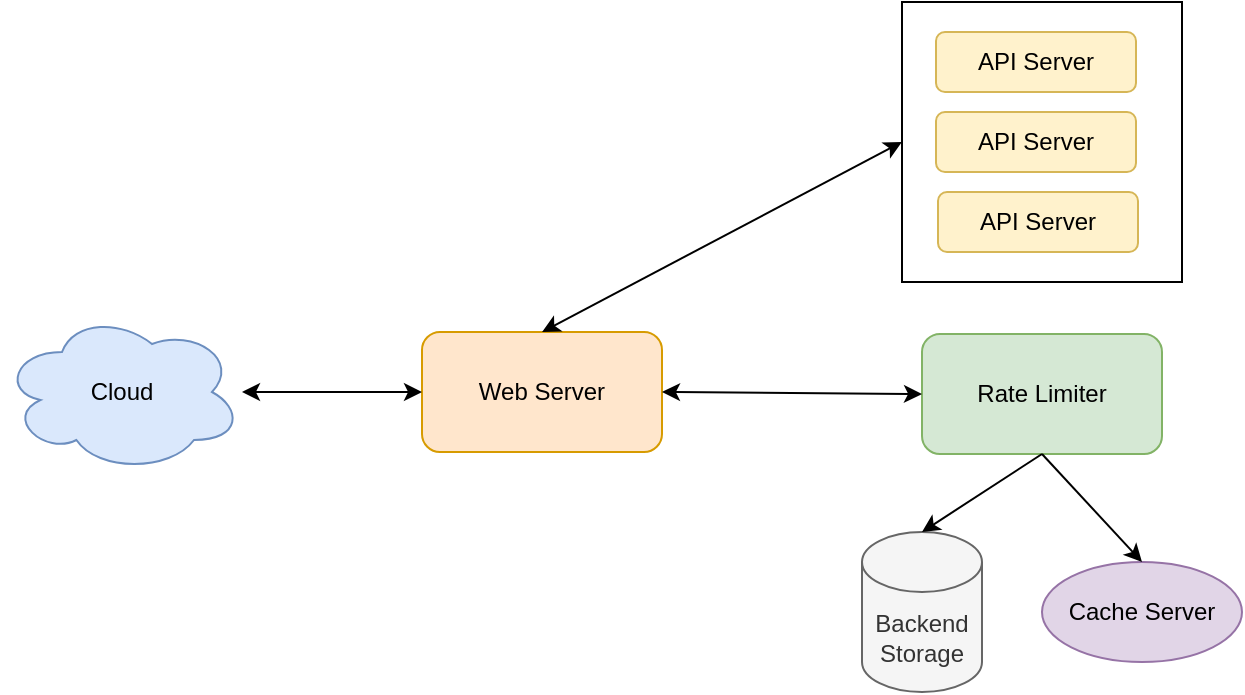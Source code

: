 <mxfile version="18.2.0" type="device"><diagram id="k4TaxUsRFlzONZEYRfw1" name="Page-1"><mxGraphModel dx="786" dy="349" grid="1" gridSize="10" guides="1" tooltips="1" connect="1" arrows="1" fold="1" page="1" pageScale="1" pageWidth="850" pageHeight="1100" math="0" shadow="0"><root><mxCell id="0"/><mxCell id="1" parent="0"/><mxCell id="JYroTcW9dvYd4WRTN6pH-9" value="" style="whiteSpace=wrap;html=1;aspect=fixed;" vertex="1" parent="1"><mxGeometry x="460" y="25" width="140" height="140" as="geometry"/></mxCell><mxCell id="JYroTcW9dvYd4WRTN6pH-1" value="Cloud" style="ellipse;shape=cloud;whiteSpace=wrap;html=1;fillColor=#dae8fc;strokeColor=#6c8ebf;" vertex="1" parent="1"><mxGeometry x="10" y="180" width="120" height="80" as="geometry"/></mxCell><mxCell id="JYroTcW9dvYd4WRTN6pH-2" value="Web Server" style="rounded=1;whiteSpace=wrap;html=1;fillColor=#ffe6cc;strokeColor=#d79b00;" vertex="1" parent="1"><mxGeometry x="220" y="190" width="120" height="60" as="geometry"/></mxCell><mxCell id="JYroTcW9dvYd4WRTN6pH-3" value="" style="endArrow=classic;startArrow=classic;html=1;rounded=0;" edge="1" parent="1" source="JYroTcW9dvYd4WRTN6pH-1" target="JYroTcW9dvYd4WRTN6pH-2"><mxGeometry width="50" height="50" relative="1" as="geometry"><mxPoint x="380" y="250" as="sourcePoint"/><mxPoint x="430" y="200" as="targetPoint"/></mxGeometry></mxCell><mxCell id="JYroTcW9dvYd4WRTN6pH-4" value="Rate Limiter" style="rounded=1;whiteSpace=wrap;html=1;fillColor=#d5e8d4;strokeColor=#82b366;" vertex="1" parent="1"><mxGeometry x="470" y="191" width="120" height="60" as="geometry"/></mxCell><mxCell id="JYroTcW9dvYd4WRTN6pH-5" value="" style="endArrow=classic;startArrow=classic;html=1;rounded=0;entryX=0;entryY=0.5;entryDx=0;entryDy=0;exitX=1;exitY=0.5;exitDx=0;exitDy=0;" edge="1" parent="1" source="JYroTcW9dvYd4WRTN6pH-2" target="JYroTcW9dvYd4WRTN6pH-4"><mxGeometry width="50" height="50" relative="1" as="geometry"><mxPoint x="139.996" y="230.462" as="sourcePoint"/><mxPoint x="210" y="231.368" as="targetPoint"/></mxGeometry></mxCell><mxCell id="JYroTcW9dvYd4WRTN6pH-6" value="API Server" style="rounded=1;whiteSpace=wrap;html=1;fillColor=#fff2cc;strokeColor=#d6b656;" vertex="1" parent="1"><mxGeometry x="477" y="40" width="100" height="30" as="geometry"/></mxCell><mxCell id="JYroTcW9dvYd4WRTN6pH-7" value="API Server" style="rounded=1;whiteSpace=wrap;html=1;fillColor=#fff2cc;strokeColor=#d6b656;" vertex="1" parent="1"><mxGeometry x="477" y="80" width="100" height="30" as="geometry"/></mxCell><mxCell id="JYroTcW9dvYd4WRTN6pH-8" value="API Server" style="rounded=1;whiteSpace=wrap;html=1;fillColor=#fff2cc;strokeColor=#d6b656;" vertex="1" parent="1"><mxGeometry x="478" y="120" width="100" height="30" as="geometry"/></mxCell><mxCell id="JYroTcW9dvYd4WRTN6pH-10" value="" style="endArrow=classic;startArrow=classic;html=1;rounded=0;entryX=0;entryY=0.5;entryDx=0;entryDy=0;exitX=0.5;exitY=0;exitDx=0;exitDy=0;" edge="1" parent="1" source="JYroTcW9dvYd4WRTN6pH-2" target="JYroTcW9dvYd4WRTN6pH-9"><mxGeometry width="50" height="50" relative="1" as="geometry"><mxPoint x="370" y="150" as="sourcePoint"/><mxPoint x="420" y="100" as="targetPoint"/></mxGeometry></mxCell><mxCell id="JYroTcW9dvYd4WRTN6pH-11" value="Backend Storage" style="shape=cylinder3;whiteSpace=wrap;html=1;boundedLbl=1;backgroundOutline=1;size=15;fillColor=#f5f5f5;fontColor=#333333;strokeColor=#666666;" vertex="1" parent="1"><mxGeometry x="440" y="290" width="60" height="80" as="geometry"/></mxCell><mxCell id="JYroTcW9dvYd4WRTN6pH-13" value="Cache Server" style="ellipse;whiteSpace=wrap;html=1;fillColor=#e1d5e7;strokeColor=#9673a6;" vertex="1" parent="1"><mxGeometry x="530" y="305" width="100" height="50" as="geometry"/></mxCell><mxCell id="JYroTcW9dvYd4WRTN6pH-14" value="" style="endArrow=classic;html=1;rounded=0;exitX=0.5;exitY=1;exitDx=0;exitDy=0;entryX=0.5;entryY=0;entryDx=0;entryDy=0;entryPerimeter=0;" edge="1" parent="1" source="JYroTcW9dvYd4WRTN6pH-4" target="JYroTcW9dvYd4WRTN6pH-11"><mxGeometry width="50" height="50" relative="1" as="geometry"><mxPoint x="370" y="260" as="sourcePoint"/><mxPoint x="420" y="210" as="targetPoint"/></mxGeometry></mxCell><mxCell id="JYroTcW9dvYd4WRTN6pH-15" value="" style="endArrow=classic;html=1;rounded=0;exitX=0.5;exitY=1;exitDx=0;exitDy=0;entryX=0.5;entryY=0;entryDx=0;entryDy=0;" edge="1" parent="1" source="JYroTcW9dvYd4WRTN6pH-4" target="JYroTcW9dvYd4WRTN6pH-13"><mxGeometry width="50" height="50" relative="1" as="geometry"><mxPoint x="540" y="261" as="sourcePoint"/><mxPoint x="480" y="300" as="targetPoint"/></mxGeometry></mxCell></root></mxGraphModel></diagram></mxfile>